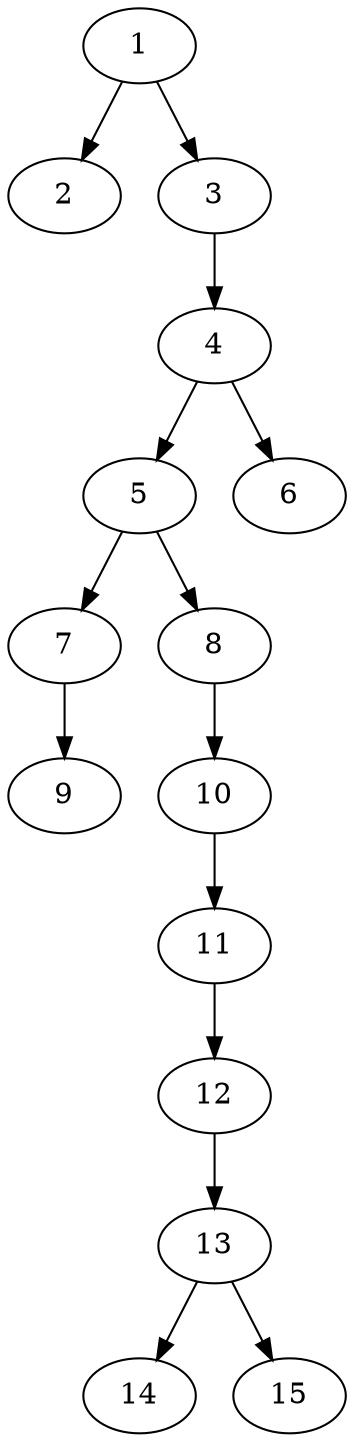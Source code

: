 // DAG automatically generated by daggen at Thu Oct  3 13:59:26 2019
// ./daggen --dot -n 15 --ccr 0.5 --fat 0.3 --regular 0.9 --density 0.5 --mindata 5242880 --maxdata 52428800 
digraph G {
  1 [size="86333440", alpha="0.15", expect_size="43166720"] 
  1 -> 2 [size ="43166720"]
  1 -> 3 [size ="43166720"]
  2 [size="94359552", alpha="0.14", expect_size="47179776"] 
  3 [size="14465024", alpha="0.03", expect_size="7232512"] 
  3 -> 4 [size ="7232512"]
  4 [size="84938752", alpha="0.16", expect_size="42469376"] 
  4 -> 5 [size ="42469376"]
  4 -> 6 [size ="42469376"]
  5 [size="65447936", alpha="0.16", expect_size="32723968"] 
  5 -> 7 [size ="32723968"]
  5 -> 8 [size ="32723968"]
  6 [size="13582336", alpha="0.02", expect_size="6791168"] 
  7 [size="32774144", alpha="0.08", expect_size="16387072"] 
  7 -> 9 [size ="16387072"]
  8 [size="33230848", alpha="0.13", expect_size="16615424"] 
  8 -> 10 [size ="16615424"]
  9 [size="96915456", alpha="0.05", expect_size="48457728"] 
  10 [size="99086336", alpha="0.08", expect_size="49543168"] 
  10 -> 11 [size ="49543168"]
  11 [size="59021312", alpha="0.07", expect_size="29510656"] 
  11 -> 12 [size ="29510656"]
  12 [size="37275648", alpha="0.04", expect_size="18637824"] 
  12 -> 13 [size ="18637824"]
  13 [size="103620608", alpha="0.09", expect_size="51810304"] 
  13 -> 14 [size ="51810304"]
  13 -> 15 [size ="51810304"]
  14 [size="23212032", alpha="0.12", expect_size="11606016"] 
  15 [size="98109440", alpha="0.03", expect_size="49054720"] 
}
